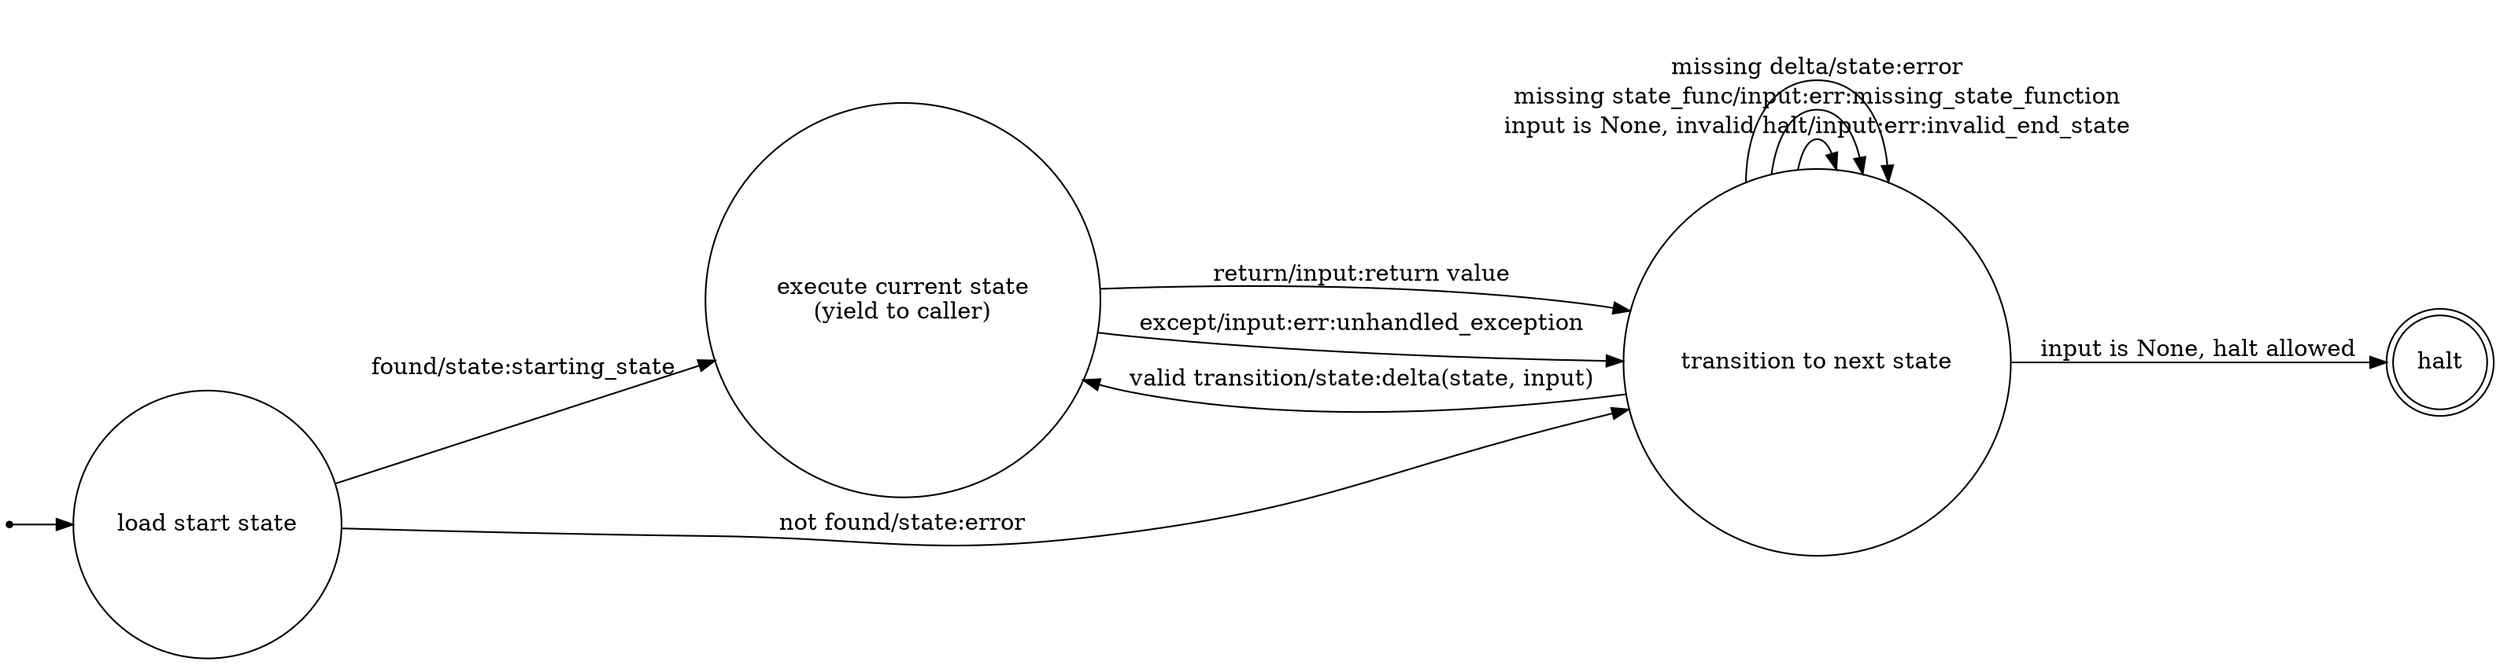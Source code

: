 digraph {
  rankdir=LR;
  node [shape = point ];
  qi;
  node [shape = circle];
  qi -> start;
  start [label="load start state"];
  exec [label="execute current state\n(yield to caller)"];
  transition [label="transition to next state"];
  halt [shape=doublecircle];
  start -> transition [label="not found/state:error"];
  start -> exec [label="found/state:starting_state"];
  exec -> transition [label="return/input:return value"];
  exec -> transition [label="except/input:err:unhandled_exception"];
  transition -> halt [label="input is None, halt allowed"];
  transition -> transition [label="input is None, invalid halt/input:err:invalid_end_state"];
  transition -> exec [label="valid transition/state:delta(state, input)"];
  transition -> transition [label="missing state_func/input:err:missing_state_function"];
  transition -> transition [label="missing delta/state:error"];
}
